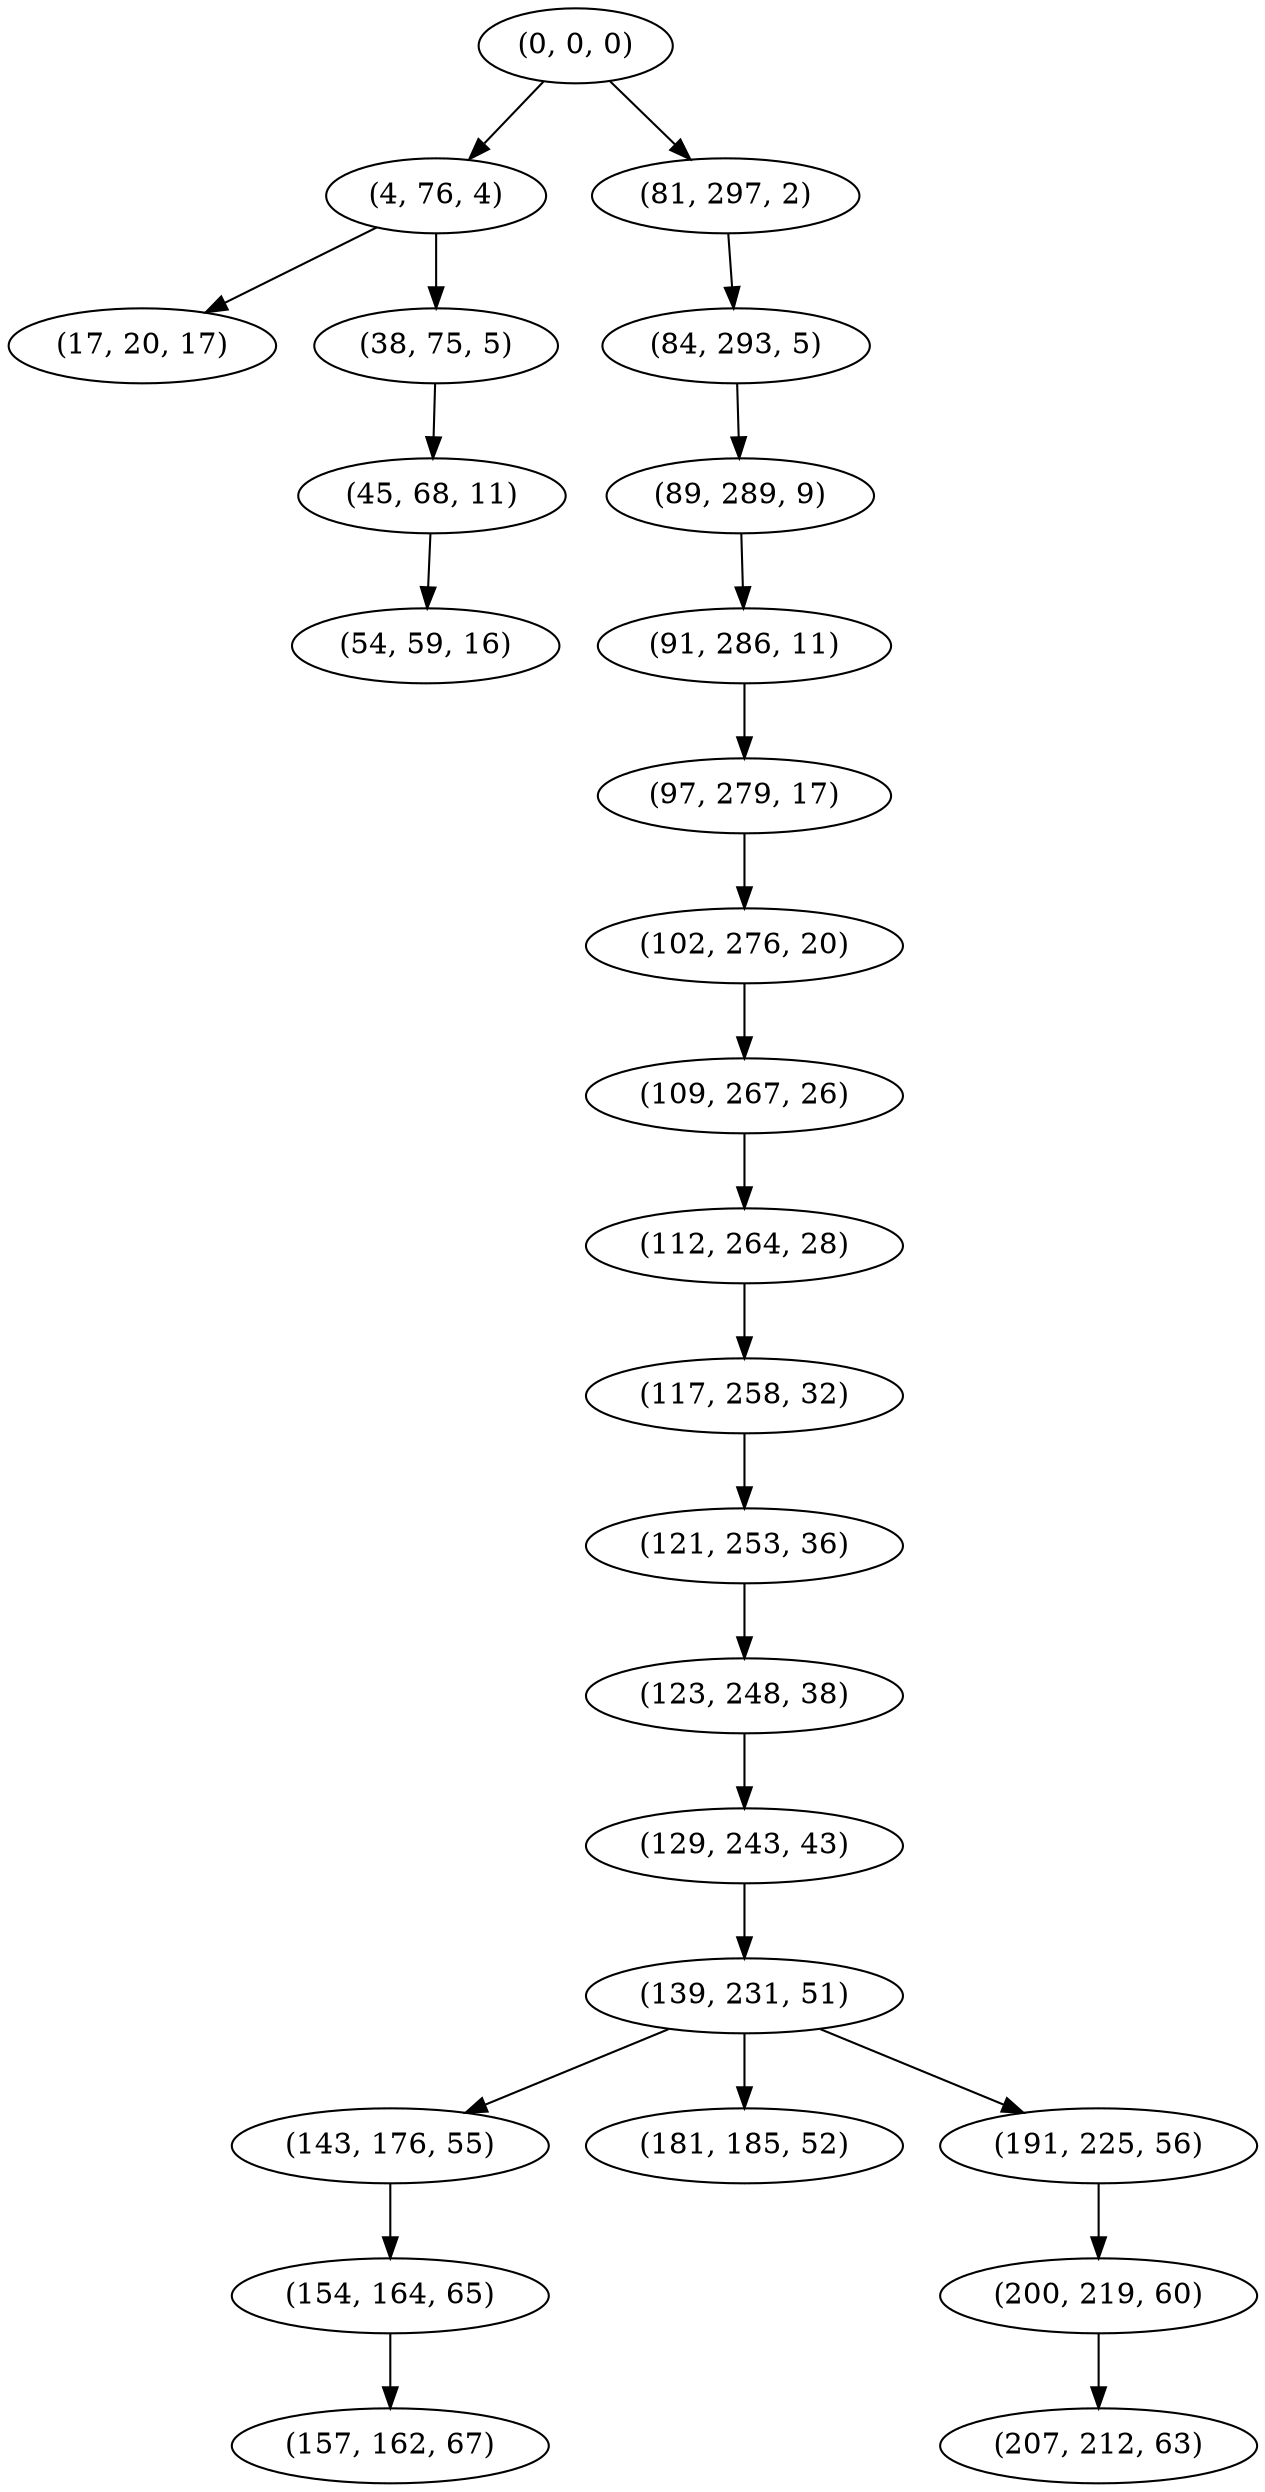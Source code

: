 digraph tree {
    "(0, 0, 0)";
    "(4, 76, 4)";
    "(17, 20, 17)";
    "(38, 75, 5)";
    "(45, 68, 11)";
    "(54, 59, 16)";
    "(81, 297, 2)";
    "(84, 293, 5)";
    "(89, 289, 9)";
    "(91, 286, 11)";
    "(97, 279, 17)";
    "(102, 276, 20)";
    "(109, 267, 26)";
    "(112, 264, 28)";
    "(117, 258, 32)";
    "(121, 253, 36)";
    "(123, 248, 38)";
    "(129, 243, 43)";
    "(139, 231, 51)";
    "(143, 176, 55)";
    "(154, 164, 65)";
    "(157, 162, 67)";
    "(181, 185, 52)";
    "(191, 225, 56)";
    "(200, 219, 60)";
    "(207, 212, 63)";
    "(0, 0, 0)" -> "(4, 76, 4)";
    "(0, 0, 0)" -> "(81, 297, 2)";
    "(4, 76, 4)" -> "(17, 20, 17)";
    "(4, 76, 4)" -> "(38, 75, 5)";
    "(38, 75, 5)" -> "(45, 68, 11)";
    "(45, 68, 11)" -> "(54, 59, 16)";
    "(81, 297, 2)" -> "(84, 293, 5)";
    "(84, 293, 5)" -> "(89, 289, 9)";
    "(89, 289, 9)" -> "(91, 286, 11)";
    "(91, 286, 11)" -> "(97, 279, 17)";
    "(97, 279, 17)" -> "(102, 276, 20)";
    "(102, 276, 20)" -> "(109, 267, 26)";
    "(109, 267, 26)" -> "(112, 264, 28)";
    "(112, 264, 28)" -> "(117, 258, 32)";
    "(117, 258, 32)" -> "(121, 253, 36)";
    "(121, 253, 36)" -> "(123, 248, 38)";
    "(123, 248, 38)" -> "(129, 243, 43)";
    "(129, 243, 43)" -> "(139, 231, 51)";
    "(139, 231, 51)" -> "(143, 176, 55)";
    "(139, 231, 51)" -> "(181, 185, 52)";
    "(139, 231, 51)" -> "(191, 225, 56)";
    "(143, 176, 55)" -> "(154, 164, 65)";
    "(154, 164, 65)" -> "(157, 162, 67)";
    "(191, 225, 56)" -> "(200, 219, 60)";
    "(200, 219, 60)" -> "(207, 212, 63)";
}

